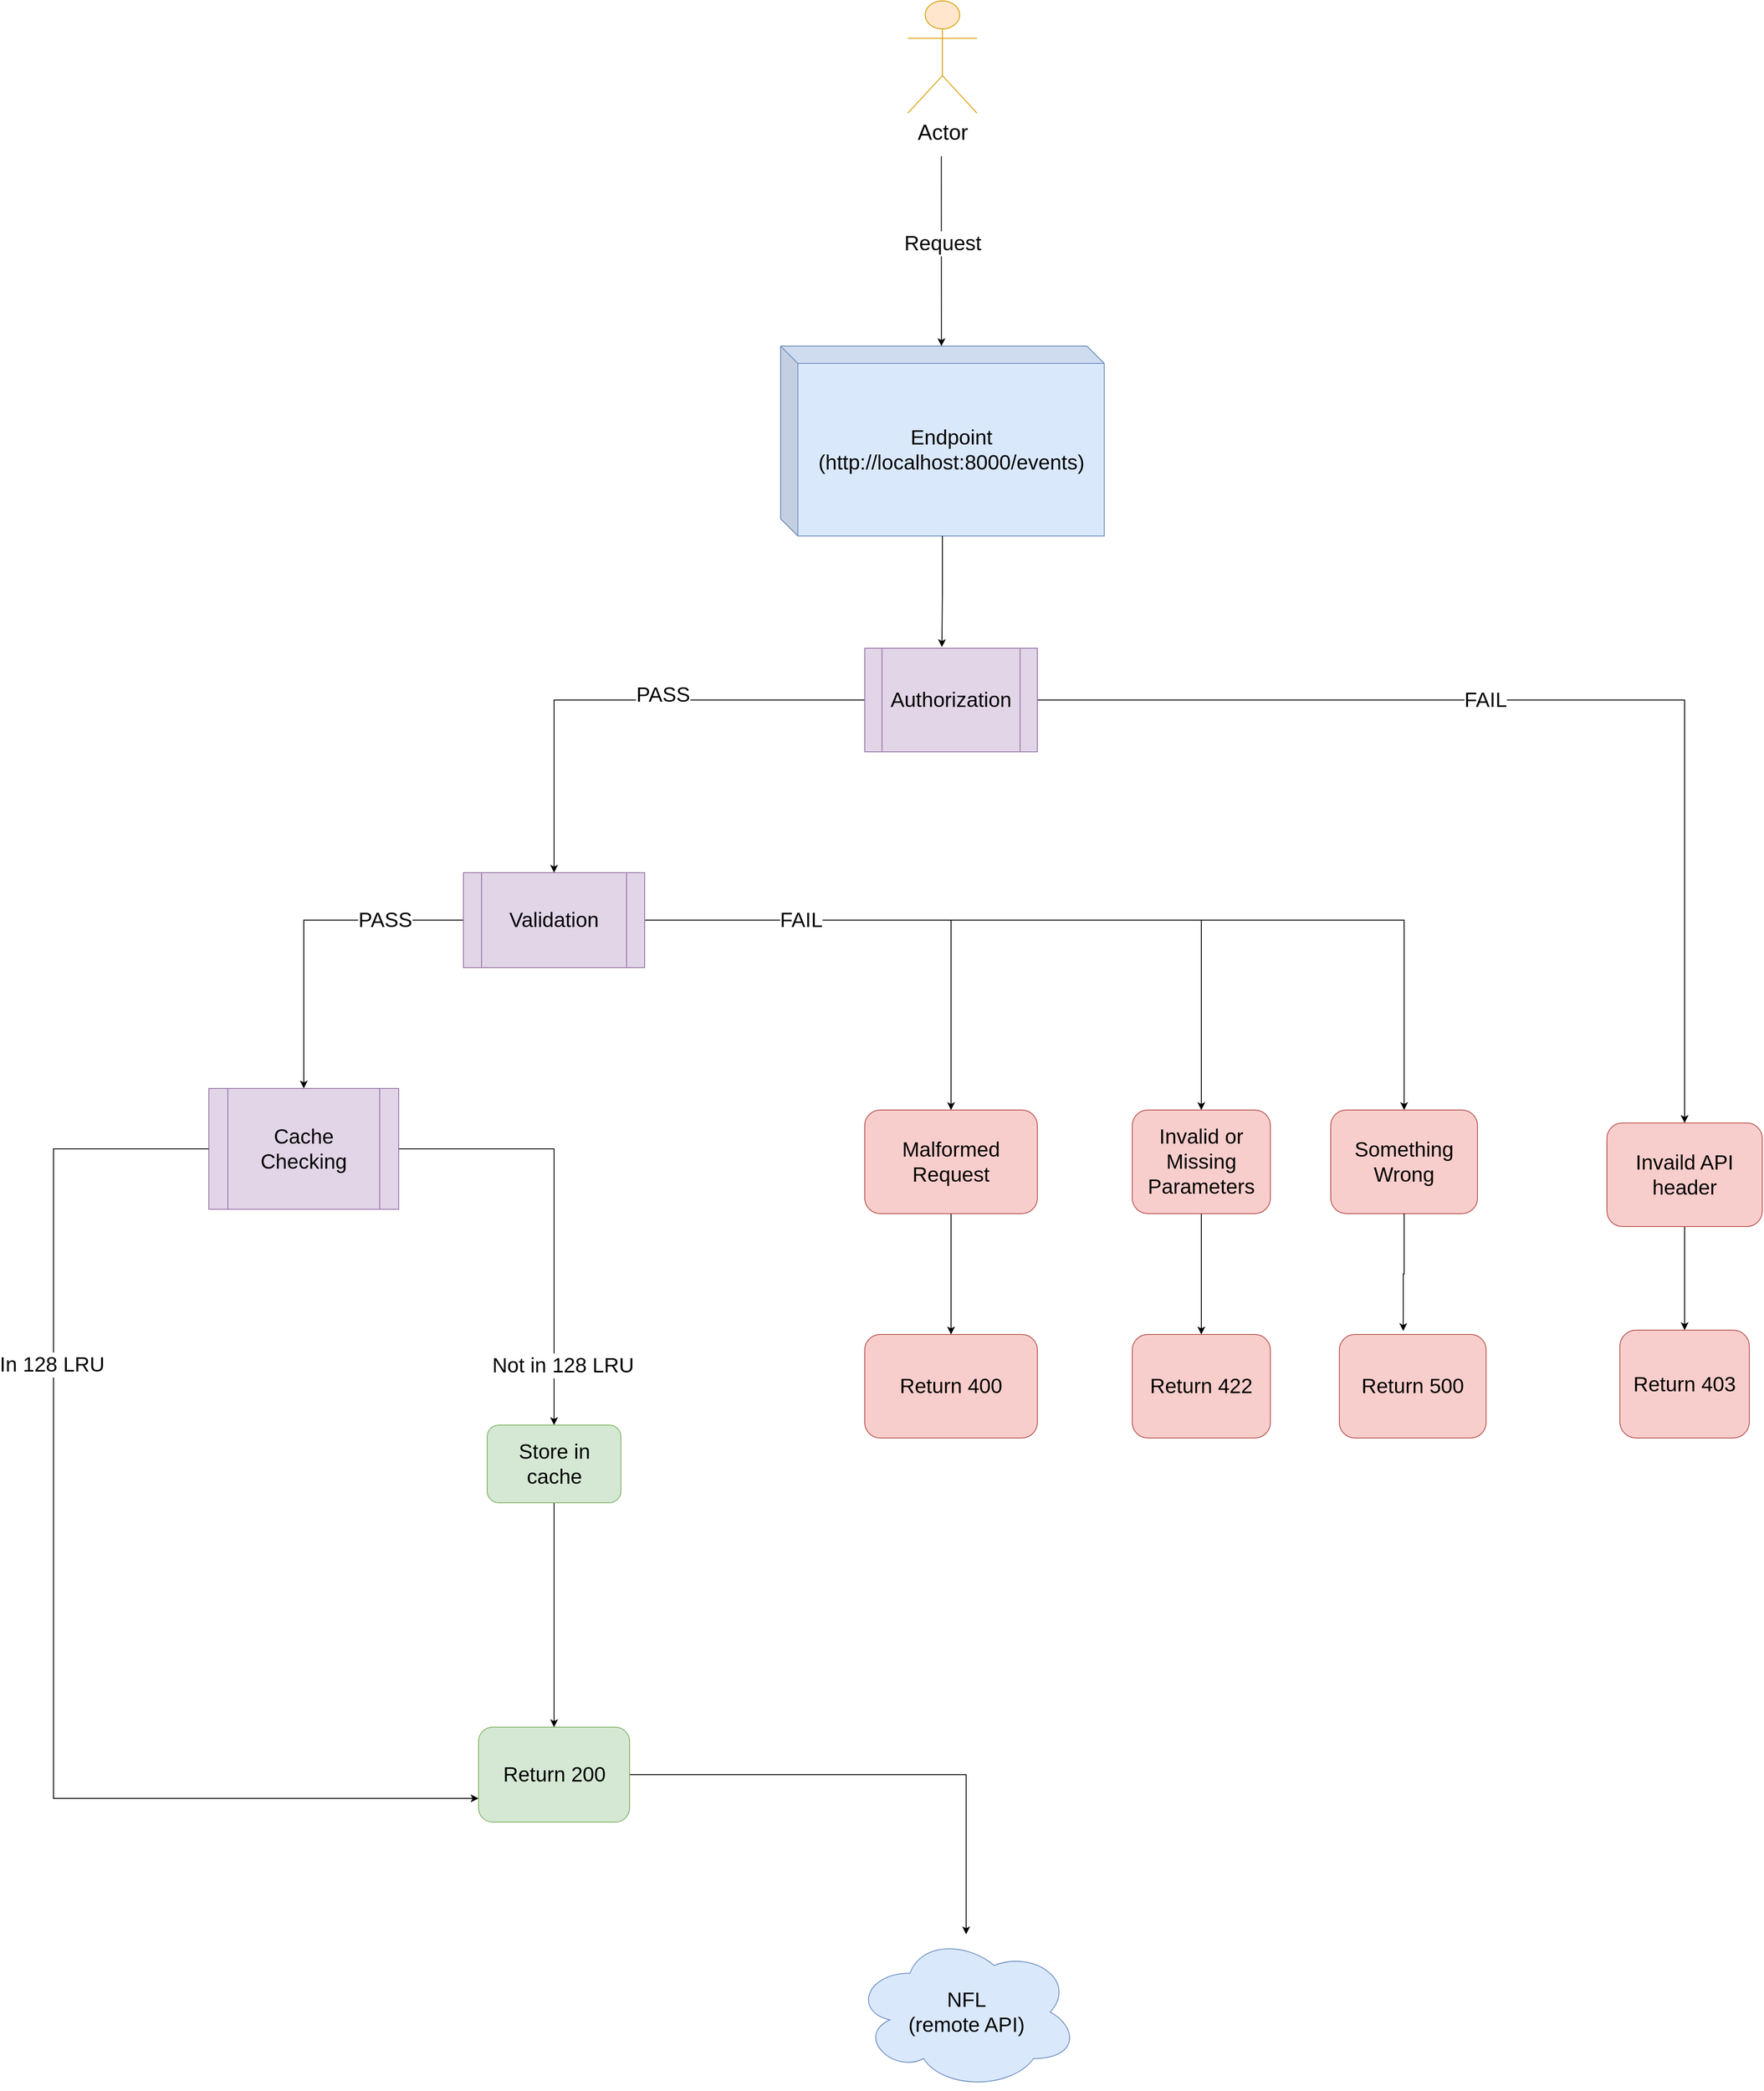 <mxfile version="24.1.0" type="device">
  <diagram id="C5RBs43oDa-KdzZeNtuy" name="Page-1">
    <mxGraphModel dx="4787" dy="2813" grid="1" gridSize="10" guides="1" tooltips="1" connect="1" arrows="1" fold="1" page="1" pageScale="1" pageWidth="3300" pageHeight="4681" math="0" shadow="0">
      <root>
        <mxCell id="WIyWlLk6GJQsqaUBKTNV-0" />
        <mxCell id="WIyWlLk6GJQsqaUBKTNV-1" parent="WIyWlLk6GJQsqaUBKTNV-0" />
        <mxCell id="9PQsEiwNXT5saYfVHPQ5-1" value="&lt;font style=&quot;font-size: 24px;&quot;&gt;NFL&lt;br&gt;(remote API)&lt;/font&gt;" style="ellipse;shape=cloud;whiteSpace=wrap;html=1;fillColor=#dae8fc;strokeColor=#6c8ebf;" vertex="1" parent="WIyWlLk6GJQsqaUBKTNV-1">
          <mxGeometry x="1837.5" y="2270" width="260" height="180" as="geometry" />
        </mxCell>
        <mxCell id="9PQsEiwNXT5saYfVHPQ5-15" style="edgeStyle=orthogonalEdgeStyle;rounded=0;orthogonalLoop=1;jettySize=auto;html=1;" edge="1" parent="WIyWlLk6GJQsqaUBKTNV-1">
          <mxGeometry relative="1" as="geometry">
            <mxPoint x="1938.75" y="210" as="sourcePoint" />
            <mxPoint x="1938.861" y="430" as="targetPoint" />
            <Array as="points">
              <mxPoint x="1938.75" y="330" />
              <mxPoint x="1938.75" y="330" />
            </Array>
          </mxGeometry>
        </mxCell>
        <mxCell id="9PQsEiwNXT5saYfVHPQ5-16" value="Request" style="edgeLabel;html=1;align=center;verticalAlign=middle;resizable=0;points=[];fontSize=24;" vertex="1" connectable="0" parent="9PQsEiwNXT5saYfVHPQ5-15">
          <mxGeometry x="0.003" y="1" relative="1" as="geometry">
            <mxPoint y="-10" as="offset" />
          </mxGeometry>
        </mxCell>
        <mxCell id="9PQsEiwNXT5saYfVHPQ5-3" value="Actor" style="shape=umlActor;verticalLabelPosition=bottom;verticalAlign=top;html=1;outlineConnect=0;fontSize=25;fillColor=#ffe6cc;strokeColor=#d79b00;" vertex="1" parent="WIyWlLk6GJQsqaUBKTNV-1">
          <mxGeometry x="1900" y="30" width="80" height="130" as="geometry" />
        </mxCell>
        <mxCell id="9PQsEiwNXT5saYfVHPQ5-7" value="&lt;font style=&quot;font-size: 24px;&quot;&gt;Endpoint&lt;/font&gt;&lt;div style=&quot;font-size: 24px;&quot;&gt;&lt;font style=&quot;font-size: 24px;&quot;&gt;(http://localhost:8000/events&lt;/font&gt;&lt;span style=&quot;background-color: initial;&quot;&gt;)&lt;/span&gt;&lt;/div&gt;" style="shape=cube;whiteSpace=wrap;html=1;boundedLbl=1;backgroundOutline=1;darkOpacity=0.05;darkOpacity2=0.1;fillColor=#dae8fc;strokeColor=#6c8ebf;" vertex="1" parent="WIyWlLk6GJQsqaUBKTNV-1">
          <mxGeometry x="1752.5" y="430" width="375" height="220" as="geometry" />
        </mxCell>
        <mxCell id="9PQsEiwNXT5saYfVHPQ5-23" style="edgeStyle=orthogonalEdgeStyle;rounded=0;orthogonalLoop=1;jettySize=auto;html=1;entryX=0.5;entryY=0;entryDx=0;entryDy=0;" edge="1" parent="WIyWlLk6GJQsqaUBKTNV-1" source="9PQsEiwNXT5saYfVHPQ5-9" target="9PQsEiwNXT5saYfVHPQ5-22">
          <mxGeometry relative="1" as="geometry" />
        </mxCell>
        <mxCell id="9PQsEiwNXT5saYfVHPQ5-24" value="&lt;font style=&quot;font-size: 24px;&quot;&gt;PASS&lt;/font&gt;" style="edgeLabel;html=1;align=center;verticalAlign=middle;resizable=0;points=[];fontSize=24;" vertex="1" connectable="0" parent="9PQsEiwNXT5saYfVHPQ5-23">
          <mxGeometry x="-0.163" y="-6" relative="1" as="geometry">
            <mxPoint as="offset" />
          </mxGeometry>
        </mxCell>
        <mxCell id="9PQsEiwNXT5saYfVHPQ5-28" value="&lt;font style=&quot;font-size: 24px;&quot;&gt;FAIL&lt;/font&gt;" style="edgeStyle=orthogonalEdgeStyle;rounded=0;orthogonalLoop=1;jettySize=auto;html=1;entryX=0.5;entryY=0;entryDx=0;entryDy=0;strokeWidth=1;" edge="1" parent="WIyWlLk6GJQsqaUBKTNV-1" source="9PQsEiwNXT5saYfVHPQ5-9" target="9PQsEiwNXT5saYfVHPQ5-25">
          <mxGeometry x="-0.164" relative="1" as="geometry">
            <mxPoint as="offset" />
          </mxGeometry>
        </mxCell>
        <mxCell id="9PQsEiwNXT5saYfVHPQ5-9" value="&lt;font style=&quot;font-size: 24px;&quot;&gt;Authorization&lt;/font&gt;" style="shape=process;whiteSpace=wrap;html=1;backgroundOutline=1;fillColor=#e1d5e7;strokeColor=#9673a6;" vertex="1" parent="WIyWlLk6GJQsqaUBKTNV-1">
          <mxGeometry x="1850" y="780" width="200" height="120" as="geometry" />
        </mxCell>
        <mxCell id="9PQsEiwNXT5saYfVHPQ5-21" style="edgeStyle=orthogonalEdgeStyle;rounded=0;orthogonalLoop=1;jettySize=auto;html=1;entryX=0.447;entryY=-0.011;entryDx=0;entryDy=0;entryPerimeter=0;" edge="1" parent="WIyWlLk6GJQsqaUBKTNV-1" source="9PQsEiwNXT5saYfVHPQ5-7" target="9PQsEiwNXT5saYfVHPQ5-9">
          <mxGeometry relative="1" as="geometry" />
        </mxCell>
        <mxCell id="9PQsEiwNXT5saYfVHPQ5-44" style="edgeStyle=orthogonalEdgeStyle;rounded=0;orthogonalLoop=1;jettySize=auto;html=1;entryX=0.5;entryY=0;entryDx=0;entryDy=0;" edge="1" parent="WIyWlLk6GJQsqaUBKTNV-1" source="9PQsEiwNXT5saYfVHPQ5-22" target="9PQsEiwNXT5saYfVHPQ5-30">
          <mxGeometry relative="1" as="geometry" />
        </mxCell>
        <mxCell id="9PQsEiwNXT5saYfVHPQ5-45" value="PASS" style="edgeLabel;html=1;align=center;verticalAlign=middle;resizable=0;points=[];fontSize=24;" vertex="1" connectable="0" parent="9PQsEiwNXT5saYfVHPQ5-44">
          <mxGeometry x="-0.522" y="3" relative="1" as="geometry">
            <mxPoint y="-3" as="offset" />
          </mxGeometry>
        </mxCell>
        <mxCell id="9PQsEiwNXT5saYfVHPQ5-50" style="edgeStyle=orthogonalEdgeStyle;rounded=0;orthogonalLoop=1;jettySize=auto;html=1;" edge="1" parent="WIyWlLk6GJQsqaUBKTNV-1" source="9PQsEiwNXT5saYfVHPQ5-22" target="9PQsEiwNXT5saYfVHPQ5-47">
          <mxGeometry relative="1" as="geometry" />
        </mxCell>
        <mxCell id="9PQsEiwNXT5saYfVHPQ5-51" style="edgeStyle=orthogonalEdgeStyle;rounded=0;orthogonalLoop=1;jettySize=auto;html=1;" edge="1" parent="WIyWlLk6GJQsqaUBKTNV-1" source="9PQsEiwNXT5saYfVHPQ5-22" target="9PQsEiwNXT5saYfVHPQ5-48">
          <mxGeometry relative="1" as="geometry" />
        </mxCell>
        <mxCell id="9PQsEiwNXT5saYfVHPQ5-52" style="edgeStyle=orthogonalEdgeStyle;rounded=0;orthogonalLoop=1;jettySize=auto;html=1;entryX=0.5;entryY=0;entryDx=0;entryDy=0;" edge="1" parent="WIyWlLk6GJQsqaUBKTNV-1" source="9PQsEiwNXT5saYfVHPQ5-22" target="9PQsEiwNXT5saYfVHPQ5-49">
          <mxGeometry relative="1" as="geometry" />
        </mxCell>
        <mxCell id="9PQsEiwNXT5saYfVHPQ5-53" value="&lt;div style=&quot;font-size: 24px;&quot;&gt;FAIL&lt;/div&gt;" style="edgeLabel;html=1;align=center;verticalAlign=middle;resizable=0;points=[];fontSize=24;" vertex="1" connectable="0" parent="9PQsEiwNXT5saYfVHPQ5-52">
          <mxGeometry x="-0.672" relative="1" as="geometry">
            <mxPoint as="offset" />
          </mxGeometry>
        </mxCell>
        <mxCell id="9PQsEiwNXT5saYfVHPQ5-22" value="Validation" style="shape=process;whiteSpace=wrap;html=1;backgroundOutline=1;fontSize=24;fillColor=#e1d5e7;strokeColor=#9673a6;" vertex="1" parent="WIyWlLk6GJQsqaUBKTNV-1">
          <mxGeometry x="1385" y="1040" width="210" height="110" as="geometry" />
        </mxCell>
        <mxCell id="9PQsEiwNXT5saYfVHPQ5-46" style="edgeStyle=orthogonalEdgeStyle;rounded=0;orthogonalLoop=1;jettySize=auto;html=1;entryX=0.5;entryY=0;entryDx=0;entryDy=0;" edge="1" parent="WIyWlLk6GJQsqaUBKTNV-1" source="9PQsEiwNXT5saYfVHPQ5-25" target="9PQsEiwNXT5saYfVHPQ5-26">
          <mxGeometry relative="1" as="geometry" />
        </mxCell>
        <mxCell id="9PQsEiwNXT5saYfVHPQ5-25" value="&lt;div&gt;&lt;font style=&quot;font-size: 24px;&quot;&gt;Invaild API header&lt;/font&gt;&lt;/div&gt;" style="rounded=1;whiteSpace=wrap;html=1;fillColor=#f8cecc;strokeColor=#b85450;" vertex="1" parent="WIyWlLk6GJQsqaUBKTNV-1">
          <mxGeometry x="2710" y="1330" width="180" height="120" as="geometry" />
        </mxCell>
        <mxCell id="9PQsEiwNXT5saYfVHPQ5-26" value="Return 403" style="rounded=1;whiteSpace=wrap;html=1;fontSize=24;fillColor=#f8cecc;strokeColor=#b85450;" vertex="1" parent="WIyWlLk6GJQsqaUBKTNV-1">
          <mxGeometry x="2725" y="1570" width="150" height="125" as="geometry" />
        </mxCell>
        <mxCell id="9PQsEiwNXT5saYfVHPQ5-32" style="edgeStyle=orthogonalEdgeStyle;rounded=0;orthogonalLoop=1;jettySize=auto;html=1;" edge="1" parent="WIyWlLk6GJQsqaUBKTNV-1" source="9PQsEiwNXT5saYfVHPQ5-30" target="9PQsEiwNXT5saYfVHPQ5-31">
          <mxGeometry relative="1" as="geometry" />
        </mxCell>
        <mxCell id="9PQsEiwNXT5saYfVHPQ5-33" value="Not in 128 LRU" style="edgeLabel;html=1;align=center;verticalAlign=middle;resizable=0;points=[];fontSize=24;fontStyle=0" vertex="1" connectable="0" parent="9PQsEiwNXT5saYfVHPQ5-32">
          <mxGeometry x="0.441" y="1" relative="1" as="geometry">
            <mxPoint x="9" y="70" as="offset" />
          </mxGeometry>
        </mxCell>
        <mxCell id="9PQsEiwNXT5saYfVHPQ5-62" style="edgeStyle=orthogonalEdgeStyle;rounded=0;orthogonalLoop=1;jettySize=auto;html=1;entryX=0;entryY=0.75;entryDx=0;entryDy=0;" edge="1" parent="WIyWlLk6GJQsqaUBKTNV-1" source="9PQsEiwNXT5saYfVHPQ5-30" target="9PQsEiwNXT5saYfVHPQ5-60">
          <mxGeometry relative="1" as="geometry">
            <Array as="points">
              <mxPoint x="910" y="1360" />
              <mxPoint x="910" y="2112" />
            </Array>
          </mxGeometry>
        </mxCell>
        <mxCell id="9PQsEiwNXT5saYfVHPQ5-65" value="In 128 LRU" style="edgeLabel;html=1;align=center;verticalAlign=middle;resizable=0;points=[];fontSize=24;" vertex="1" connectable="0" parent="9PQsEiwNXT5saYfVHPQ5-62">
          <mxGeometry x="-0.436" y="-2" relative="1" as="geometry">
            <mxPoint y="28" as="offset" />
          </mxGeometry>
        </mxCell>
        <mxCell id="9PQsEiwNXT5saYfVHPQ5-30" value="Cache Chec&lt;span style=&quot;background-color: initial;&quot;&gt;king&lt;/span&gt;" style="shape=process;whiteSpace=wrap;html=1;backgroundOutline=1;fontSize=24;fillColor=#e1d5e7;strokeColor=#9673a6;" vertex="1" parent="WIyWlLk6GJQsqaUBKTNV-1">
          <mxGeometry x="1090" y="1290" width="220" height="140" as="geometry" />
        </mxCell>
        <mxCell id="9PQsEiwNXT5saYfVHPQ5-61" style="edgeStyle=orthogonalEdgeStyle;rounded=0;orthogonalLoop=1;jettySize=auto;html=1;entryX=0.5;entryY=0;entryDx=0;entryDy=0;" edge="1" parent="WIyWlLk6GJQsqaUBKTNV-1" source="9PQsEiwNXT5saYfVHPQ5-31" target="9PQsEiwNXT5saYfVHPQ5-60">
          <mxGeometry relative="1" as="geometry" />
        </mxCell>
        <mxCell id="9PQsEiwNXT5saYfVHPQ5-31" value="Store in cache" style="rounded=1;whiteSpace=wrap;html=1;fillColor=#d5e8d4;strokeColor=#82b366;fontSize=24;" vertex="1" parent="WIyWlLk6GJQsqaUBKTNV-1">
          <mxGeometry x="1412.5" y="1680" width="155" height="90" as="geometry" />
        </mxCell>
        <mxCell id="9PQsEiwNXT5saYfVHPQ5-57" style="edgeStyle=orthogonalEdgeStyle;rounded=0;orthogonalLoop=1;jettySize=auto;html=1;entryX=0.5;entryY=0;entryDx=0;entryDy=0;" edge="1" parent="WIyWlLk6GJQsqaUBKTNV-1" source="9PQsEiwNXT5saYfVHPQ5-47" target="9PQsEiwNXT5saYfVHPQ5-54">
          <mxGeometry relative="1" as="geometry" />
        </mxCell>
        <mxCell id="9PQsEiwNXT5saYfVHPQ5-47" value="Malformed Request" style="rounded=1;whiteSpace=wrap;html=1;fontSize=24;fillColor=#f8cecc;strokeColor=#b85450;" vertex="1" parent="WIyWlLk6GJQsqaUBKTNV-1">
          <mxGeometry x="1850" y="1315" width="200" height="120" as="geometry" />
        </mxCell>
        <mxCell id="9PQsEiwNXT5saYfVHPQ5-58" style="edgeStyle=orthogonalEdgeStyle;rounded=0;orthogonalLoop=1;jettySize=auto;html=1;" edge="1" parent="WIyWlLk6GJQsqaUBKTNV-1" source="9PQsEiwNXT5saYfVHPQ5-48" target="9PQsEiwNXT5saYfVHPQ5-55">
          <mxGeometry relative="1" as="geometry" />
        </mxCell>
        <mxCell id="9PQsEiwNXT5saYfVHPQ5-48" value="Invalid or Missing Parameters" style="rounded=1;whiteSpace=wrap;html=1;fontSize=24;fillColor=#f8cecc;strokeColor=#b85450;" vertex="1" parent="WIyWlLk6GJQsqaUBKTNV-1">
          <mxGeometry x="2160" y="1315" width="160" height="120" as="geometry" />
        </mxCell>
        <mxCell id="9PQsEiwNXT5saYfVHPQ5-49" value="Something Wrong" style="rounded=1;whiteSpace=wrap;html=1;fontSize=24;fillColor=#f8cecc;strokeColor=#b85450;" vertex="1" parent="WIyWlLk6GJQsqaUBKTNV-1">
          <mxGeometry x="2390" y="1315" width="170" height="120" as="geometry" />
        </mxCell>
        <mxCell id="9PQsEiwNXT5saYfVHPQ5-54" value="Return 400" style="rounded=1;whiteSpace=wrap;html=1;fontSize=24;fillColor=#f8cecc;strokeColor=#b85450;" vertex="1" parent="WIyWlLk6GJQsqaUBKTNV-1">
          <mxGeometry x="1850" y="1575" width="200" height="120" as="geometry" />
        </mxCell>
        <mxCell id="9PQsEiwNXT5saYfVHPQ5-55" value="Return 422" style="rounded=1;whiteSpace=wrap;html=1;fontSize=24;fillColor=#f8cecc;strokeColor=#b85450;" vertex="1" parent="WIyWlLk6GJQsqaUBKTNV-1">
          <mxGeometry x="2160" y="1575" width="160" height="120" as="geometry" />
        </mxCell>
        <mxCell id="9PQsEiwNXT5saYfVHPQ5-56" value="Return 500" style="rounded=1;whiteSpace=wrap;html=1;fontSize=24;fillColor=#f8cecc;strokeColor=#b85450;" vertex="1" parent="WIyWlLk6GJQsqaUBKTNV-1">
          <mxGeometry x="2400" y="1575" width="170" height="120" as="geometry" />
        </mxCell>
        <mxCell id="9PQsEiwNXT5saYfVHPQ5-59" style="edgeStyle=orthogonalEdgeStyle;rounded=0;orthogonalLoop=1;jettySize=auto;html=1;entryX=0.435;entryY=-0.033;entryDx=0;entryDy=0;entryPerimeter=0;" edge="1" parent="WIyWlLk6GJQsqaUBKTNV-1" source="9PQsEiwNXT5saYfVHPQ5-49" target="9PQsEiwNXT5saYfVHPQ5-56">
          <mxGeometry relative="1" as="geometry" />
        </mxCell>
        <mxCell id="9PQsEiwNXT5saYfVHPQ5-64" style="edgeStyle=orthogonalEdgeStyle;rounded=0;orthogonalLoop=1;jettySize=auto;html=1;" edge="1" parent="WIyWlLk6GJQsqaUBKTNV-1" source="9PQsEiwNXT5saYfVHPQ5-60" target="9PQsEiwNXT5saYfVHPQ5-1">
          <mxGeometry relative="1" as="geometry" />
        </mxCell>
        <mxCell id="9PQsEiwNXT5saYfVHPQ5-60" value="Return 200" style="rounded=1;whiteSpace=wrap;html=1;fontSize=24;fillColor=#d5e8d4;strokeColor=#82b366;" vertex="1" parent="WIyWlLk6GJQsqaUBKTNV-1">
          <mxGeometry x="1402.5" y="2030" width="175" height="110" as="geometry" />
        </mxCell>
      </root>
    </mxGraphModel>
  </diagram>
</mxfile>
